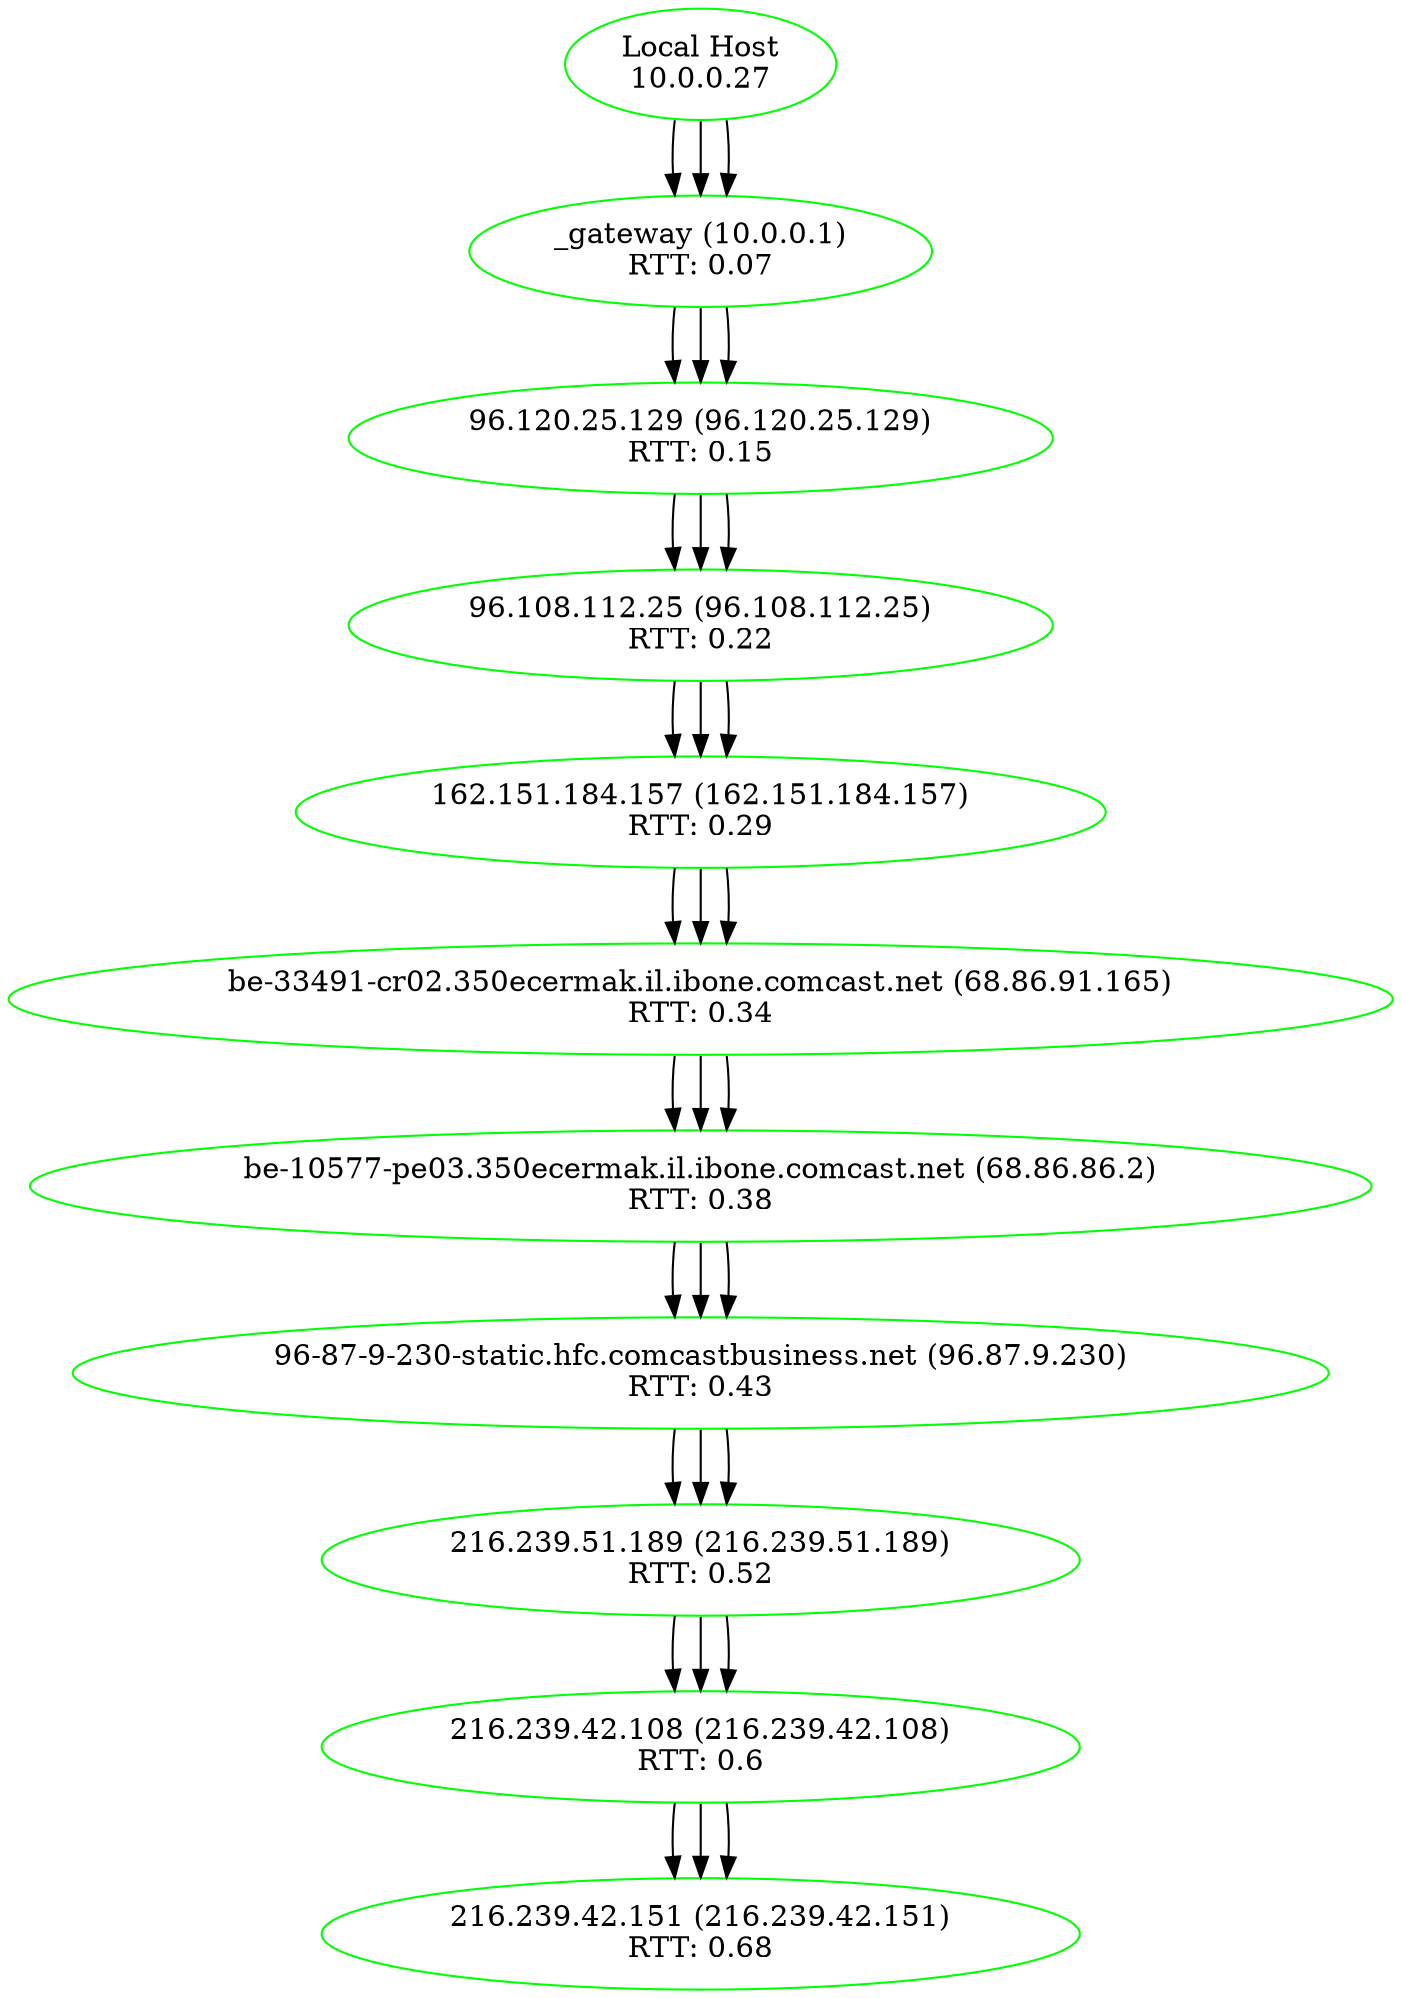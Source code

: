 // Beyond Visualization
digraph {
	node [color=green]
	"10.0.0.27" [label="Local Host
10.0.0.27"]
	"_gateway (10.0.0.1)" [label="_gateway (10.0.0.1)
RTT: 0.07"]
	"10.0.0.27" -> "_gateway (10.0.0.1)"
	"96.120.25.129 (96.120.25.129)" [label="96.120.25.129 (96.120.25.129)
RTT: 0.15"]
	"_gateway (10.0.0.1)" -> "96.120.25.129 (96.120.25.129)"
	"96.108.112.25 (96.108.112.25)" [label="96.108.112.25 (96.108.112.25)
RTT: 0.22"]
	"96.120.25.129 (96.120.25.129)" -> "96.108.112.25 (96.108.112.25)"
	"162.151.184.157 (162.151.184.157)" [label="162.151.184.157 (162.151.184.157)
RTT: 0.29"]
	"96.108.112.25 (96.108.112.25)" -> "162.151.184.157 (162.151.184.157)"
	"be-33491-cr02.350ecermak.il.ibone.comcast.net (68.86.91.165)" [label="be-33491-cr02.350ecermak.il.ibone.comcast.net (68.86.91.165)
RTT: 0.34"]
	"162.151.184.157 (162.151.184.157)" -> "be-33491-cr02.350ecermak.il.ibone.comcast.net (68.86.91.165)"
	"be-10577-pe03.350ecermak.il.ibone.comcast.net (68.86.86.2)" [label="be-10577-pe03.350ecermak.il.ibone.comcast.net (68.86.86.2)
RTT: 0.39"]
	"be-33491-cr02.350ecermak.il.ibone.comcast.net (68.86.91.165)" -> "be-10577-pe03.350ecermak.il.ibone.comcast.net (68.86.86.2)"
	"96-87-9-230-static.hfc.comcastbusiness.net (96.87.9.230)" [label="96-87-9-230-static.hfc.comcastbusiness.net (96.87.9.230)
RTT: 0.43"]
	"be-10577-pe03.350ecermak.il.ibone.comcast.net (68.86.86.2)" -> "96-87-9-230-static.hfc.comcastbusiness.net (96.87.9.230)"
	"216.239.51.189 (216.239.51.189)" [label="216.239.51.189 (216.239.51.189)
RTT: 0.53"]
	"96-87-9-230-static.hfc.comcastbusiness.net (96.87.9.230)" -> "216.239.51.189 (216.239.51.189)"
	"216.239.42.108 (216.239.42.108)" [label="216.239.42.108 (216.239.42.108)
RTT: 0.6"]
	"216.239.51.189 (216.239.51.189)" -> "216.239.42.108 (216.239.42.108)"
	"216.239.42.151 (216.239.42.151)" [label="216.239.42.151 (216.239.42.151)
RTT: 0.68"]
	"216.239.42.108 (216.239.42.108)" -> "216.239.42.151 (216.239.42.151)"
	"_gateway (10.0.0.1)" [label="_gateway (10.0.0.1)
RTT: 0.05"]
	"10.0.0.27" -> "_gateway (10.0.0.1)"
	"96.120.25.129 (96.120.25.129)" [label="96.120.25.129 (96.120.25.129)
RTT: 0.13"]
	"_gateway (10.0.0.1)" -> "96.120.25.129 (96.120.25.129)"
	"96.108.112.25 (96.108.112.25)" [label="96.108.112.25 (96.108.112.25)
RTT: 0.2"]
	"96.120.25.129 (96.120.25.129)" -> "96.108.112.25 (96.108.112.25)"
	"162.151.184.157 (162.151.184.157)" [label="162.151.184.157 (162.151.184.157)
RTT: 0.27"]
	"96.108.112.25 (96.108.112.25)" -> "162.151.184.157 (162.151.184.157)"
	"be-33491-cr02.350ecermak.il.ibone.comcast.net (68.86.91.165)" [label="be-33491-cr02.350ecermak.il.ibone.comcast.net (68.86.91.165)
RTT: 0.32"]
	"162.151.184.157 (162.151.184.157)" -> "be-33491-cr02.350ecermak.il.ibone.comcast.net (68.86.91.165)"
	"be-10577-pe03.350ecermak.il.ibone.comcast.net (68.86.86.2)" [label="be-10577-pe03.350ecermak.il.ibone.comcast.net (68.86.86.2)
RTT: 0.36"]
	"be-33491-cr02.350ecermak.il.ibone.comcast.net (68.86.91.165)" -> "be-10577-pe03.350ecermak.il.ibone.comcast.net (68.86.86.2)"
	"96-87-9-230-static.hfc.comcastbusiness.net (96.87.9.230)" [label="96-87-9-230-static.hfc.comcastbusiness.net (96.87.9.230)
RTT: 0.41"]
	"be-10577-pe03.350ecermak.il.ibone.comcast.net (68.86.86.2)" -> "96-87-9-230-static.hfc.comcastbusiness.net (96.87.9.230)"
	"216.239.51.189 (216.239.51.189)" [label="216.239.51.189 (216.239.51.189)
RTT: 0.5"]
	"96-87-9-230-static.hfc.comcastbusiness.net (96.87.9.230)" -> "216.239.51.189 (216.239.51.189)"
	"216.239.42.108 (216.239.42.108)" [label="216.239.42.108 (216.239.42.108)
RTT: 0.58"]
	"216.239.51.189 (216.239.51.189)" -> "216.239.42.108 (216.239.42.108)"
	"216.239.42.151 (216.239.42.151)" [label="216.239.42.151 (216.239.42.151)
RTT: 0.66"]
	"216.239.42.108 (216.239.42.108)" -> "216.239.42.151 (216.239.42.151)"
	"_gateway (10.0.0.1)" [label="_gateway (10.0.0.1)
RTT: 0.07"]
	"10.0.0.27" -> "_gateway (10.0.0.1)"
	"96.120.25.129 (96.120.25.129)" [label="96.120.25.129 (96.120.25.129)
RTT: 0.15"]
	"_gateway (10.0.0.1)" -> "96.120.25.129 (96.120.25.129)"
	"96.108.112.25 (96.108.112.25)" [label="96.108.112.25 (96.108.112.25)
RTT: 0.22"]
	"96.120.25.129 (96.120.25.129)" -> "96.108.112.25 (96.108.112.25)"
	"162.151.184.157 (162.151.184.157)" [label="162.151.184.157 (162.151.184.157)
RTT: 0.29"]
	"96.108.112.25 (96.108.112.25)" -> "162.151.184.157 (162.151.184.157)"
	"be-33491-cr02.350ecermak.il.ibone.comcast.net (68.86.91.165)" [label="be-33491-cr02.350ecermak.il.ibone.comcast.net (68.86.91.165)
RTT: 0.34"]
	"162.151.184.157 (162.151.184.157)" -> "be-33491-cr02.350ecermak.il.ibone.comcast.net (68.86.91.165)"
	"be-10577-pe03.350ecermak.il.ibone.comcast.net (68.86.86.2)" [label="be-10577-pe03.350ecermak.il.ibone.comcast.net (68.86.86.2)
RTT: 0.38"]
	"be-33491-cr02.350ecermak.il.ibone.comcast.net (68.86.91.165)" -> "be-10577-pe03.350ecermak.il.ibone.comcast.net (68.86.86.2)"
	"96-87-9-230-static.hfc.comcastbusiness.net (96.87.9.230)" [label="96-87-9-230-static.hfc.comcastbusiness.net (96.87.9.230)
RTT: 0.43"]
	"be-10577-pe03.350ecermak.il.ibone.comcast.net (68.86.86.2)" -> "96-87-9-230-static.hfc.comcastbusiness.net (96.87.9.230)"
	"216.239.51.189 (216.239.51.189)" [label="216.239.51.189 (216.239.51.189)
RTT: 0.52"]
	"96-87-9-230-static.hfc.comcastbusiness.net (96.87.9.230)" -> "216.239.51.189 (216.239.51.189)"
	"216.239.42.108 (216.239.42.108)" [label="216.239.42.108 (216.239.42.108)
RTT: 0.6"]
	"216.239.51.189 (216.239.51.189)" -> "216.239.42.108 (216.239.42.108)"
	"216.239.42.151 (216.239.42.151)" [label="216.239.42.151 (216.239.42.151)
RTT: 0.68"]
	"216.239.42.108 (216.239.42.108)" -> "216.239.42.151 (216.239.42.151)"
}
